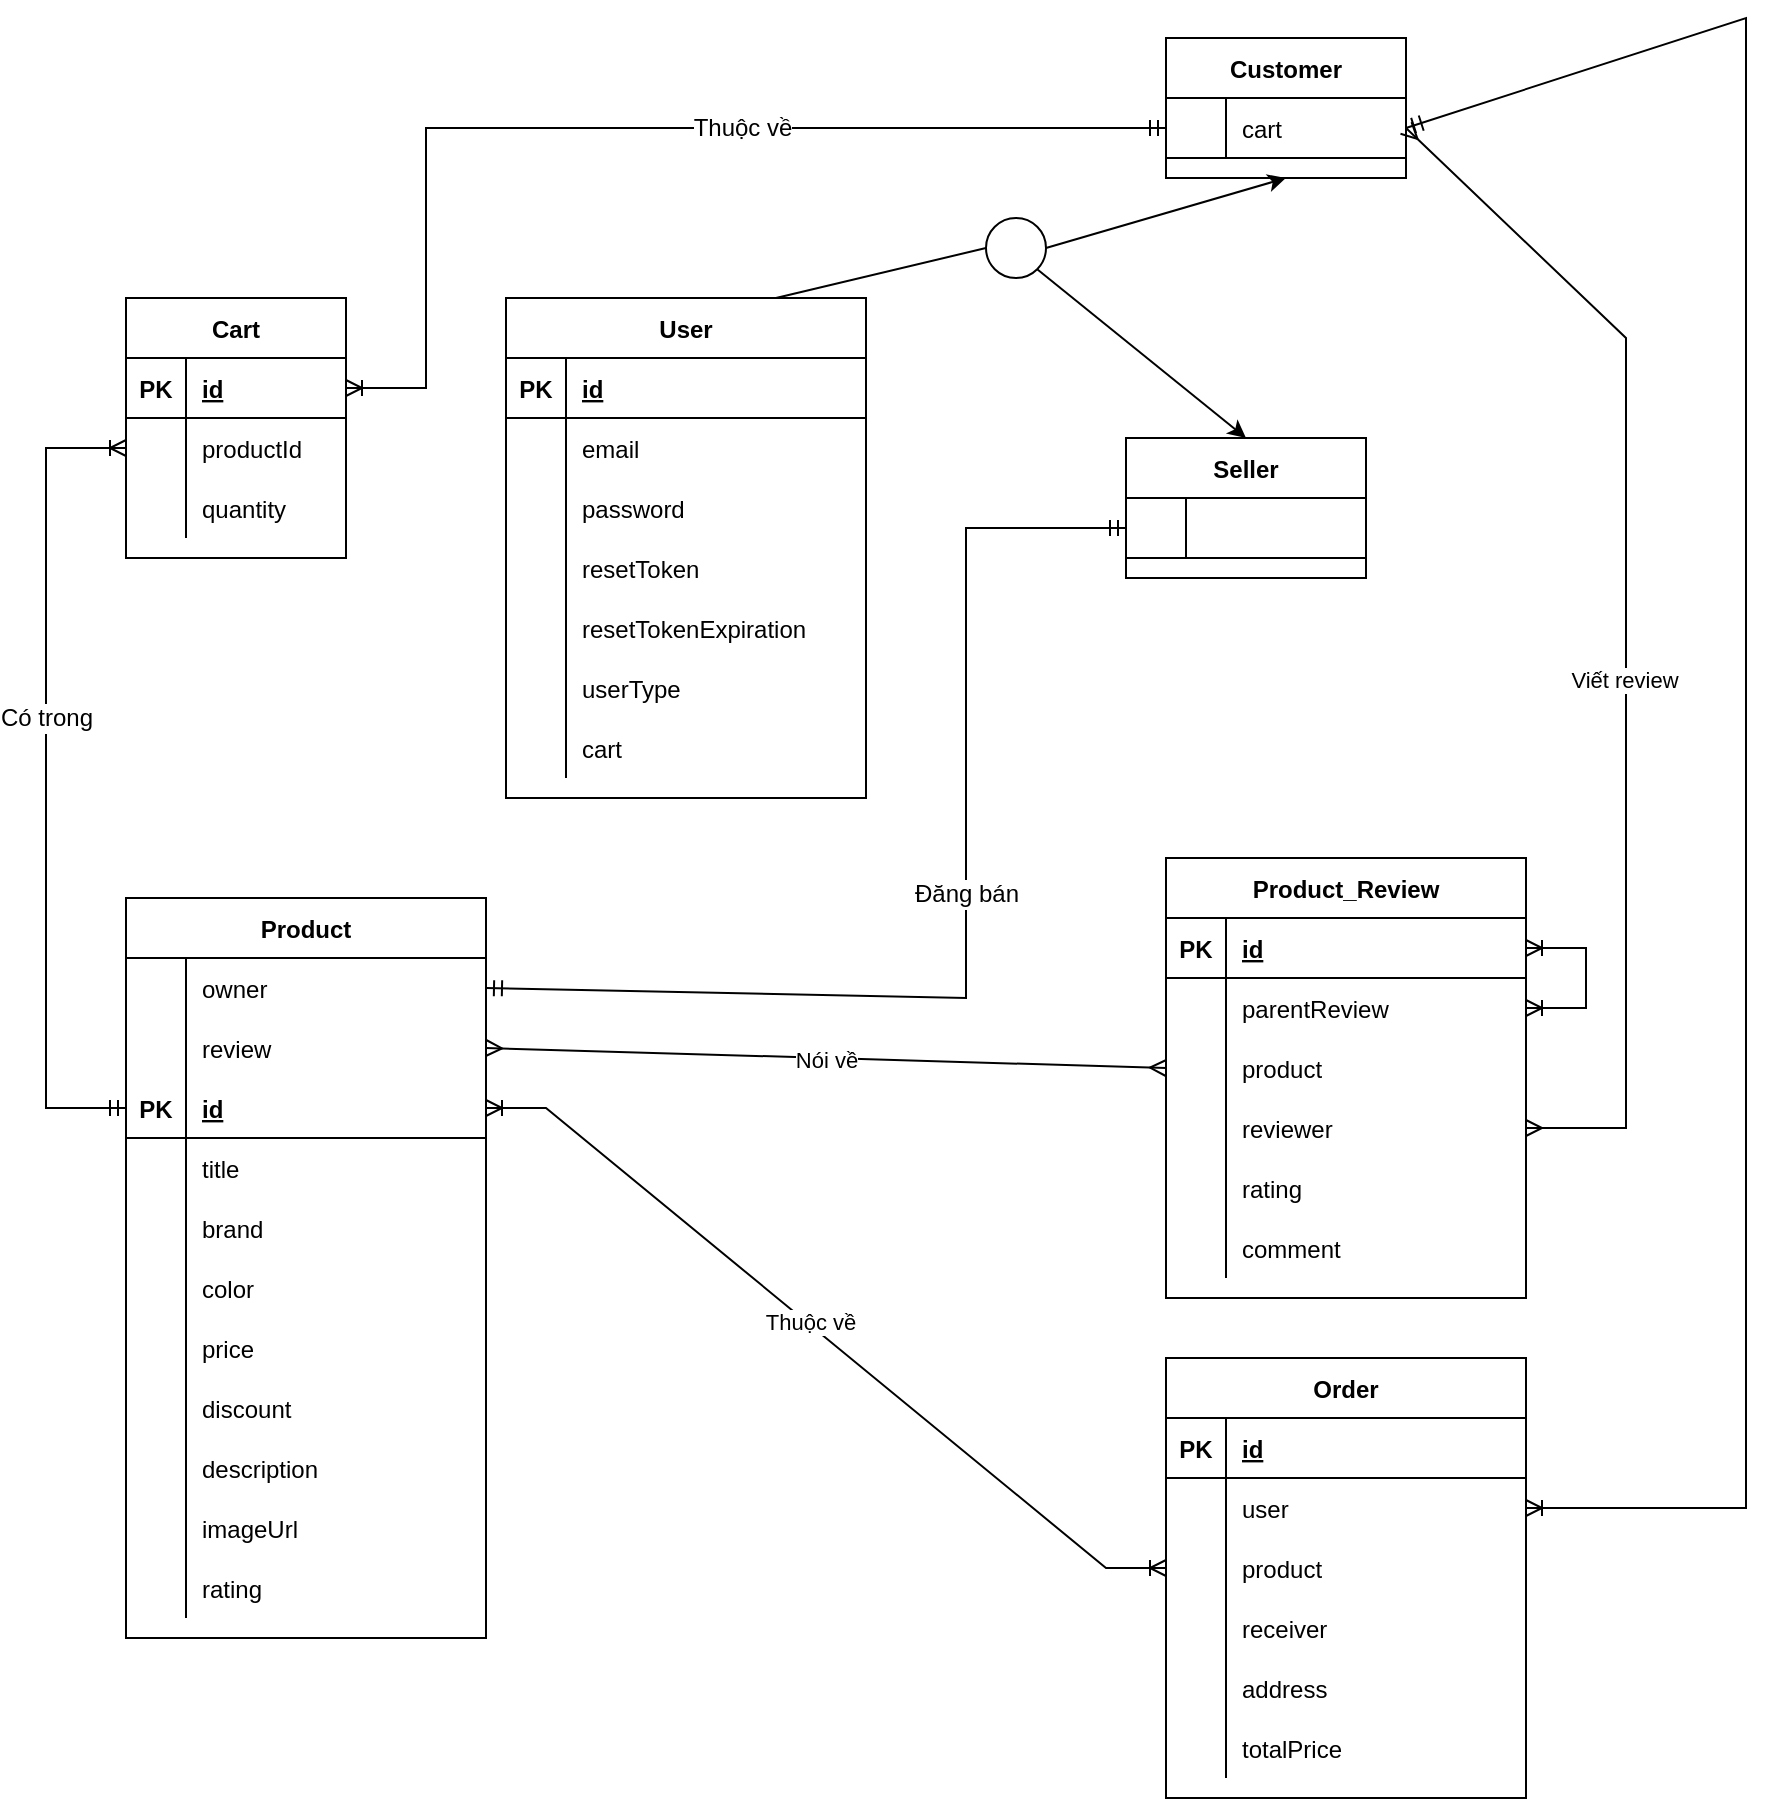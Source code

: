 <mxfile version="16.6.4" type="device"><diagram id="QSNLzEwIb3XcvNdMbSjI" name="Page-1"><mxGraphModel dx="1422" dy="1862" grid="1" gridSize="10" guides="1" tooltips="1" connect="1" arrows="1" fold="1" page="1" pageScale="1" pageWidth="850" pageHeight="1100" math="0" shadow="0"><root><mxCell id="0"/><mxCell id="1" parent="0"/><mxCell id="o_9z5t4uaWMnHROylCI2-5" value="User" style="shape=table;startSize=30;container=1;collapsible=1;childLayout=tableLayout;fixedRows=1;rowLines=0;fontStyle=1;align=center;resizeLast=1;" vertex="1" parent="1"><mxGeometry x="280" y="30" width="180" height="250" as="geometry"/></mxCell><mxCell id="o_9z5t4uaWMnHROylCI2-6" value="" style="shape=tableRow;horizontal=0;startSize=0;swimlaneHead=0;swimlaneBody=0;fillColor=none;collapsible=0;dropTarget=0;points=[[0,0.5],[1,0.5]];portConstraint=eastwest;top=0;left=0;right=0;bottom=1;" vertex="1" parent="o_9z5t4uaWMnHROylCI2-5"><mxGeometry y="30" width="180" height="30" as="geometry"/></mxCell><mxCell id="o_9z5t4uaWMnHROylCI2-7" value="PK" style="shape=partialRectangle;connectable=0;fillColor=none;top=0;left=0;bottom=0;right=0;fontStyle=1;overflow=hidden;" vertex="1" parent="o_9z5t4uaWMnHROylCI2-6"><mxGeometry width="30" height="30" as="geometry"><mxRectangle width="30" height="30" as="alternateBounds"/></mxGeometry></mxCell><mxCell id="o_9z5t4uaWMnHROylCI2-8" value="id" style="shape=partialRectangle;connectable=0;fillColor=none;top=0;left=0;bottom=0;right=0;align=left;spacingLeft=6;fontStyle=5;overflow=hidden;" vertex="1" parent="o_9z5t4uaWMnHROylCI2-6"><mxGeometry x="30" width="150" height="30" as="geometry"><mxRectangle width="150" height="30" as="alternateBounds"/></mxGeometry></mxCell><mxCell id="o_9z5t4uaWMnHROylCI2-9" value="" style="shape=tableRow;horizontal=0;startSize=0;swimlaneHead=0;swimlaneBody=0;fillColor=none;collapsible=0;dropTarget=0;points=[[0,0.5],[1,0.5]];portConstraint=eastwest;top=0;left=0;right=0;bottom=0;" vertex="1" parent="o_9z5t4uaWMnHROylCI2-5"><mxGeometry y="60" width="180" height="30" as="geometry"/></mxCell><mxCell id="o_9z5t4uaWMnHROylCI2-10" value="" style="shape=partialRectangle;connectable=0;fillColor=none;top=0;left=0;bottom=0;right=0;editable=1;overflow=hidden;" vertex="1" parent="o_9z5t4uaWMnHROylCI2-9"><mxGeometry width="30" height="30" as="geometry"><mxRectangle width="30" height="30" as="alternateBounds"/></mxGeometry></mxCell><mxCell id="o_9z5t4uaWMnHROylCI2-11" value="email" style="shape=partialRectangle;connectable=0;fillColor=none;top=0;left=0;bottom=0;right=0;align=left;spacingLeft=6;overflow=hidden;" vertex="1" parent="o_9z5t4uaWMnHROylCI2-9"><mxGeometry x="30" width="150" height="30" as="geometry"><mxRectangle width="150" height="30" as="alternateBounds"/></mxGeometry></mxCell><mxCell id="o_9z5t4uaWMnHROylCI2-87" value="" style="shape=tableRow;horizontal=0;startSize=0;swimlaneHead=0;swimlaneBody=0;fillColor=none;collapsible=0;dropTarget=0;points=[[0,0.5],[1,0.5]];portConstraint=eastwest;top=0;left=0;right=0;bottom=0;" vertex="1" parent="o_9z5t4uaWMnHROylCI2-5"><mxGeometry y="90" width="180" height="30" as="geometry"/></mxCell><mxCell id="o_9z5t4uaWMnHROylCI2-88" value="" style="shape=partialRectangle;connectable=0;fillColor=none;top=0;left=0;bottom=0;right=0;editable=1;overflow=hidden;" vertex="1" parent="o_9z5t4uaWMnHROylCI2-87"><mxGeometry width="30" height="30" as="geometry"><mxRectangle width="30" height="30" as="alternateBounds"/></mxGeometry></mxCell><mxCell id="o_9z5t4uaWMnHROylCI2-89" value="password" style="shape=partialRectangle;connectable=0;fillColor=none;top=0;left=0;bottom=0;right=0;align=left;spacingLeft=6;overflow=hidden;" vertex="1" parent="o_9z5t4uaWMnHROylCI2-87"><mxGeometry x="30" width="150" height="30" as="geometry"><mxRectangle width="150" height="30" as="alternateBounds"/></mxGeometry></mxCell><mxCell id="o_9z5t4uaWMnHROylCI2-12" value="" style="shape=tableRow;horizontal=0;startSize=0;swimlaneHead=0;swimlaneBody=0;fillColor=none;collapsible=0;dropTarget=0;points=[[0,0.5],[1,0.5]];portConstraint=eastwest;top=0;left=0;right=0;bottom=0;" vertex="1" parent="o_9z5t4uaWMnHROylCI2-5"><mxGeometry y="120" width="180" height="30" as="geometry"/></mxCell><mxCell id="o_9z5t4uaWMnHROylCI2-13" value="" style="shape=partialRectangle;connectable=0;fillColor=none;top=0;left=0;bottom=0;right=0;editable=1;overflow=hidden;" vertex="1" parent="o_9z5t4uaWMnHROylCI2-12"><mxGeometry width="30" height="30" as="geometry"><mxRectangle width="30" height="30" as="alternateBounds"/></mxGeometry></mxCell><mxCell id="o_9z5t4uaWMnHROylCI2-14" value="resetToken" style="shape=partialRectangle;connectable=0;fillColor=none;top=0;left=0;bottom=0;right=0;align=left;spacingLeft=6;overflow=hidden;" vertex="1" parent="o_9z5t4uaWMnHROylCI2-12"><mxGeometry x="30" width="150" height="30" as="geometry"><mxRectangle width="150" height="30" as="alternateBounds"/></mxGeometry></mxCell><mxCell id="o_9z5t4uaWMnHROylCI2-15" value="" style="shape=tableRow;horizontal=0;startSize=0;swimlaneHead=0;swimlaneBody=0;fillColor=none;collapsible=0;dropTarget=0;points=[[0,0.5],[1,0.5]];portConstraint=eastwest;top=0;left=0;right=0;bottom=0;" vertex="1" parent="o_9z5t4uaWMnHROylCI2-5"><mxGeometry y="150" width="180" height="30" as="geometry"/></mxCell><mxCell id="o_9z5t4uaWMnHROylCI2-16" value="" style="shape=partialRectangle;connectable=0;fillColor=none;top=0;left=0;bottom=0;right=0;editable=1;overflow=hidden;" vertex="1" parent="o_9z5t4uaWMnHROylCI2-15"><mxGeometry width="30" height="30" as="geometry"><mxRectangle width="30" height="30" as="alternateBounds"/></mxGeometry></mxCell><mxCell id="o_9z5t4uaWMnHROylCI2-17" value="resetTokenExpiration" style="shape=partialRectangle;connectable=0;fillColor=none;top=0;left=0;bottom=0;right=0;align=left;spacingLeft=6;overflow=hidden;" vertex="1" parent="o_9z5t4uaWMnHROylCI2-15"><mxGeometry x="30" width="150" height="30" as="geometry"><mxRectangle width="150" height="30" as="alternateBounds"/></mxGeometry></mxCell><mxCell id="o_9z5t4uaWMnHROylCI2-18" value="" style="shape=tableRow;horizontal=0;startSize=0;swimlaneHead=0;swimlaneBody=0;fillColor=none;collapsible=0;dropTarget=0;points=[[0,0.5],[1,0.5]];portConstraint=eastwest;top=0;left=0;right=0;bottom=0;" vertex="1" parent="o_9z5t4uaWMnHROylCI2-5"><mxGeometry y="180" width="180" height="30" as="geometry"/></mxCell><mxCell id="o_9z5t4uaWMnHROylCI2-19" value="" style="shape=partialRectangle;connectable=0;fillColor=none;top=0;left=0;bottom=0;right=0;editable=1;overflow=hidden;" vertex="1" parent="o_9z5t4uaWMnHROylCI2-18"><mxGeometry width="30" height="30" as="geometry"><mxRectangle width="30" height="30" as="alternateBounds"/></mxGeometry></mxCell><mxCell id="o_9z5t4uaWMnHROylCI2-20" value="userType" style="shape=partialRectangle;connectable=0;fillColor=none;top=0;left=0;bottom=0;right=0;align=left;spacingLeft=6;overflow=hidden;" vertex="1" parent="o_9z5t4uaWMnHROylCI2-18"><mxGeometry x="30" width="150" height="30" as="geometry"><mxRectangle width="150" height="30" as="alternateBounds"/></mxGeometry></mxCell><mxCell id="o_9z5t4uaWMnHROylCI2-21" value="" style="shape=tableRow;horizontal=0;startSize=0;swimlaneHead=0;swimlaneBody=0;fillColor=none;collapsible=0;dropTarget=0;points=[[0,0.5],[1,0.5]];portConstraint=eastwest;top=0;left=0;right=0;bottom=0;" vertex="1" parent="o_9z5t4uaWMnHROylCI2-5"><mxGeometry y="210" width="180" height="30" as="geometry"/></mxCell><mxCell id="o_9z5t4uaWMnHROylCI2-22" value="" style="shape=partialRectangle;connectable=0;fillColor=none;top=0;left=0;bottom=0;right=0;editable=1;overflow=hidden;" vertex="1" parent="o_9z5t4uaWMnHROylCI2-21"><mxGeometry width="30" height="30" as="geometry"><mxRectangle width="30" height="30" as="alternateBounds"/></mxGeometry></mxCell><mxCell id="o_9z5t4uaWMnHROylCI2-23" value="cart" style="shape=partialRectangle;connectable=0;fillColor=none;top=0;left=0;bottom=0;right=0;align=left;spacingLeft=6;overflow=hidden;" vertex="1" parent="o_9z5t4uaWMnHROylCI2-21"><mxGeometry x="30" width="150" height="30" as="geometry"><mxRectangle width="150" height="30" as="alternateBounds"/></mxGeometry></mxCell><mxCell id="o_9z5t4uaWMnHROylCI2-37" value="Cart" style="shape=table;startSize=30;container=1;collapsible=1;childLayout=tableLayout;fixedRows=1;rowLines=0;fontStyle=1;align=center;resizeLast=1;" vertex="1" parent="1"><mxGeometry x="90" y="30" width="110" height="130" as="geometry"/></mxCell><mxCell id="o_9z5t4uaWMnHROylCI2-38" value="" style="shape=tableRow;horizontal=0;startSize=0;swimlaneHead=0;swimlaneBody=0;fillColor=none;collapsible=0;dropTarget=0;points=[[0,0.5],[1,0.5]];portConstraint=eastwest;top=0;left=0;right=0;bottom=1;" vertex="1" parent="o_9z5t4uaWMnHROylCI2-37"><mxGeometry y="30" width="110" height="30" as="geometry"/></mxCell><mxCell id="o_9z5t4uaWMnHROylCI2-39" value="PK" style="shape=partialRectangle;connectable=0;fillColor=none;top=0;left=0;bottom=0;right=0;fontStyle=1;overflow=hidden;" vertex="1" parent="o_9z5t4uaWMnHROylCI2-38"><mxGeometry width="30" height="30" as="geometry"><mxRectangle width="30" height="30" as="alternateBounds"/></mxGeometry></mxCell><mxCell id="o_9z5t4uaWMnHROylCI2-40" value="id" style="shape=partialRectangle;connectable=0;fillColor=none;top=0;left=0;bottom=0;right=0;align=left;spacingLeft=6;fontStyle=5;overflow=hidden;" vertex="1" parent="o_9z5t4uaWMnHROylCI2-38"><mxGeometry x="30" width="80" height="30" as="geometry"><mxRectangle width="80" height="30" as="alternateBounds"/></mxGeometry></mxCell><mxCell id="o_9z5t4uaWMnHROylCI2-41" value="" style="shape=tableRow;horizontal=0;startSize=0;swimlaneHead=0;swimlaneBody=0;fillColor=none;collapsible=0;dropTarget=0;points=[[0,0.5],[1,0.5]];portConstraint=eastwest;top=0;left=0;right=0;bottom=0;" vertex="1" parent="o_9z5t4uaWMnHROylCI2-37"><mxGeometry y="60" width="110" height="30" as="geometry"/></mxCell><mxCell id="o_9z5t4uaWMnHROylCI2-42" value="" style="shape=partialRectangle;connectable=0;fillColor=none;top=0;left=0;bottom=0;right=0;editable=1;overflow=hidden;" vertex="1" parent="o_9z5t4uaWMnHROylCI2-41"><mxGeometry width="30" height="30" as="geometry"><mxRectangle width="30" height="30" as="alternateBounds"/></mxGeometry></mxCell><mxCell id="o_9z5t4uaWMnHROylCI2-43" value="productId" style="shape=partialRectangle;connectable=0;fillColor=none;top=0;left=0;bottom=0;right=0;align=left;spacingLeft=6;overflow=hidden;" vertex="1" parent="o_9z5t4uaWMnHROylCI2-41"><mxGeometry x="30" width="80" height="30" as="geometry"><mxRectangle width="80" height="30" as="alternateBounds"/></mxGeometry></mxCell><mxCell id="o_9z5t4uaWMnHROylCI2-44" value="" style="shape=tableRow;horizontal=0;startSize=0;swimlaneHead=0;swimlaneBody=0;fillColor=none;collapsible=0;dropTarget=0;points=[[0,0.5],[1,0.5]];portConstraint=eastwest;top=0;left=0;right=0;bottom=0;" vertex="1" parent="o_9z5t4uaWMnHROylCI2-37"><mxGeometry y="90" width="110" height="30" as="geometry"/></mxCell><mxCell id="o_9z5t4uaWMnHROylCI2-45" value="" style="shape=partialRectangle;connectable=0;fillColor=none;top=0;left=0;bottom=0;right=0;editable=1;overflow=hidden;" vertex="1" parent="o_9z5t4uaWMnHROylCI2-44"><mxGeometry width="30" height="30" as="geometry"><mxRectangle width="30" height="30" as="alternateBounds"/></mxGeometry></mxCell><mxCell id="o_9z5t4uaWMnHROylCI2-46" value="quantity" style="shape=partialRectangle;connectable=0;fillColor=none;top=0;left=0;bottom=0;right=0;align=left;spacingLeft=6;overflow=hidden;" vertex="1" parent="o_9z5t4uaWMnHROylCI2-44"><mxGeometry x="30" width="80" height="30" as="geometry"><mxRectangle width="80" height="30" as="alternateBounds"/></mxGeometry></mxCell><mxCell id="o_9z5t4uaWMnHROylCI2-50" value="Thuộc về" style="fontSize=12;html=1;endArrow=ERoneToMany;rounded=0;entryX=1;entryY=0.5;entryDx=0;entryDy=0;exitX=0;exitY=0.5;exitDx=0;exitDy=0;startArrow=ERmandOne;startFill=0;" edge="1" parent="1" source="o_9z5t4uaWMnHROylCI2-110" target="o_9z5t4uaWMnHROylCI2-38"><mxGeometry x="-0.213" width="100" height="100" relative="1" as="geometry"><mxPoint x="370" y="440" as="sourcePoint"/><mxPoint x="470" y="340" as="targetPoint"/><Array as="points"><mxPoint x="240" y="-55"/><mxPoint x="240" y="75"/><mxPoint x="200" y="75"/></Array><mxPoint as="offset"/></mxGeometry></mxCell><mxCell id="o_9z5t4uaWMnHROylCI2-51" value="Product" style="shape=table;startSize=30;container=1;collapsible=1;childLayout=tableLayout;fixedRows=1;rowLines=0;fontStyle=1;align=center;resizeLast=1;" vertex="1" parent="1"><mxGeometry x="90" y="330" width="180" height="370" as="geometry"/></mxCell><mxCell id="o_9z5t4uaWMnHROylCI2-76" value="" style="shape=tableRow;horizontal=0;startSize=0;swimlaneHead=0;swimlaneBody=0;fillColor=none;collapsible=0;dropTarget=0;points=[[0,0.5],[1,0.5]];portConstraint=eastwest;top=0;left=0;right=0;bottom=0;" vertex="1" parent="o_9z5t4uaWMnHROylCI2-51"><mxGeometry y="30" width="180" height="30" as="geometry"/></mxCell><mxCell id="o_9z5t4uaWMnHROylCI2-77" value="" style="shape=partialRectangle;connectable=0;fillColor=none;top=0;left=0;bottom=0;right=0;editable=1;overflow=hidden;" vertex="1" parent="o_9z5t4uaWMnHROylCI2-76"><mxGeometry width="30" height="30" as="geometry"><mxRectangle width="30" height="30" as="alternateBounds"/></mxGeometry></mxCell><mxCell id="o_9z5t4uaWMnHROylCI2-78" value="owner" style="shape=partialRectangle;connectable=0;fillColor=none;top=0;left=0;bottom=0;right=0;align=left;spacingLeft=6;overflow=hidden;" vertex="1" parent="o_9z5t4uaWMnHROylCI2-76"><mxGeometry x="30" width="150" height="30" as="geometry"><mxRectangle width="150" height="30" as="alternateBounds"/></mxGeometry></mxCell><mxCell id="o_9z5t4uaWMnHROylCI2-82" value="" style="shape=tableRow;horizontal=0;startSize=0;swimlaneHead=0;swimlaneBody=0;fillColor=none;collapsible=0;dropTarget=0;points=[[0,0.5],[1,0.5]];portConstraint=eastwest;top=0;left=0;right=0;bottom=0;" vertex="1" parent="o_9z5t4uaWMnHROylCI2-51"><mxGeometry y="60" width="180" height="30" as="geometry"/></mxCell><mxCell id="o_9z5t4uaWMnHROylCI2-83" value="" style="shape=partialRectangle;connectable=0;fillColor=none;top=0;left=0;bottom=0;right=0;editable=1;overflow=hidden;" vertex="1" parent="o_9z5t4uaWMnHROylCI2-82"><mxGeometry width="30" height="30" as="geometry"><mxRectangle width="30" height="30" as="alternateBounds"/></mxGeometry></mxCell><mxCell id="o_9z5t4uaWMnHROylCI2-84" value="review" style="shape=partialRectangle;connectable=0;fillColor=none;top=0;left=0;bottom=0;right=0;align=left;spacingLeft=6;overflow=hidden;" vertex="1" parent="o_9z5t4uaWMnHROylCI2-82"><mxGeometry x="30" width="150" height="30" as="geometry"><mxRectangle width="150" height="30" as="alternateBounds"/></mxGeometry></mxCell><mxCell id="o_9z5t4uaWMnHROylCI2-52" value="" style="shape=tableRow;horizontal=0;startSize=0;swimlaneHead=0;swimlaneBody=0;fillColor=none;collapsible=0;dropTarget=0;points=[[0,0.5],[1,0.5]];portConstraint=eastwest;top=0;left=0;right=0;bottom=1;" vertex="1" parent="o_9z5t4uaWMnHROylCI2-51"><mxGeometry y="90" width="180" height="30" as="geometry"/></mxCell><mxCell id="o_9z5t4uaWMnHROylCI2-53" value="PK" style="shape=partialRectangle;connectable=0;fillColor=none;top=0;left=0;bottom=0;right=0;fontStyle=1;overflow=hidden;" vertex="1" parent="o_9z5t4uaWMnHROylCI2-52"><mxGeometry width="30" height="30" as="geometry"><mxRectangle width="30" height="30" as="alternateBounds"/></mxGeometry></mxCell><mxCell id="o_9z5t4uaWMnHROylCI2-54" value="id" style="shape=partialRectangle;connectable=0;fillColor=none;top=0;left=0;bottom=0;right=0;align=left;spacingLeft=6;fontStyle=5;overflow=hidden;" vertex="1" parent="o_9z5t4uaWMnHROylCI2-52"><mxGeometry x="30" width="150" height="30" as="geometry"><mxRectangle width="150" height="30" as="alternateBounds"/></mxGeometry></mxCell><mxCell id="o_9z5t4uaWMnHROylCI2-55" value="" style="shape=tableRow;horizontal=0;startSize=0;swimlaneHead=0;swimlaneBody=0;fillColor=none;collapsible=0;dropTarget=0;points=[[0,0.5],[1,0.5]];portConstraint=eastwest;top=0;left=0;right=0;bottom=0;" vertex="1" parent="o_9z5t4uaWMnHROylCI2-51"><mxGeometry y="120" width="180" height="30" as="geometry"/></mxCell><mxCell id="o_9z5t4uaWMnHROylCI2-56" value="" style="shape=partialRectangle;connectable=0;fillColor=none;top=0;left=0;bottom=0;right=0;editable=1;overflow=hidden;" vertex="1" parent="o_9z5t4uaWMnHROylCI2-55"><mxGeometry width="30" height="30" as="geometry"><mxRectangle width="30" height="30" as="alternateBounds"/></mxGeometry></mxCell><mxCell id="o_9z5t4uaWMnHROylCI2-57" value="title" style="shape=partialRectangle;connectable=0;fillColor=none;top=0;left=0;bottom=0;right=0;align=left;spacingLeft=6;overflow=hidden;" vertex="1" parent="o_9z5t4uaWMnHROylCI2-55"><mxGeometry x="30" width="150" height="30" as="geometry"><mxRectangle width="150" height="30" as="alternateBounds"/></mxGeometry></mxCell><mxCell id="o_9z5t4uaWMnHROylCI2-58" value="" style="shape=tableRow;horizontal=0;startSize=0;swimlaneHead=0;swimlaneBody=0;fillColor=none;collapsible=0;dropTarget=0;points=[[0,0.5],[1,0.5]];portConstraint=eastwest;top=0;left=0;right=0;bottom=0;" vertex="1" parent="o_9z5t4uaWMnHROylCI2-51"><mxGeometry y="150" width="180" height="30" as="geometry"/></mxCell><mxCell id="o_9z5t4uaWMnHROylCI2-59" value="" style="shape=partialRectangle;connectable=0;fillColor=none;top=0;left=0;bottom=0;right=0;editable=1;overflow=hidden;" vertex="1" parent="o_9z5t4uaWMnHROylCI2-58"><mxGeometry width="30" height="30" as="geometry"><mxRectangle width="30" height="30" as="alternateBounds"/></mxGeometry></mxCell><mxCell id="o_9z5t4uaWMnHROylCI2-60" value="brand" style="shape=partialRectangle;connectable=0;fillColor=none;top=0;left=0;bottom=0;right=0;align=left;spacingLeft=6;overflow=hidden;" vertex="1" parent="o_9z5t4uaWMnHROylCI2-58"><mxGeometry x="30" width="150" height="30" as="geometry"><mxRectangle width="150" height="30" as="alternateBounds"/></mxGeometry></mxCell><mxCell id="o_9z5t4uaWMnHROylCI2-61" value="" style="shape=tableRow;horizontal=0;startSize=0;swimlaneHead=0;swimlaneBody=0;fillColor=none;collapsible=0;dropTarget=0;points=[[0,0.5],[1,0.5]];portConstraint=eastwest;top=0;left=0;right=0;bottom=0;" vertex="1" parent="o_9z5t4uaWMnHROylCI2-51"><mxGeometry y="180" width="180" height="30" as="geometry"/></mxCell><mxCell id="o_9z5t4uaWMnHROylCI2-62" value="" style="shape=partialRectangle;connectable=0;fillColor=none;top=0;left=0;bottom=0;right=0;editable=1;overflow=hidden;" vertex="1" parent="o_9z5t4uaWMnHROylCI2-61"><mxGeometry width="30" height="30" as="geometry"><mxRectangle width="30" height="30" as="alternateBounds"/></mxGeometry></mxCell><mxCell id="o_9z5t4uaWMnHROylCI2-63" value="color" style="shape=partialRectangle;connectable=0;fillColor=none;top=0;left=0;bottom=0;right=0;align=left;spacingLeft=6;overflow=hidden;" vertex="1" parent="o_9z5t4uaWMnHROylCI2-61"><mxGeometry x="30" width="150" height="30" as="geometry"><mxRectangle width="150" height="30" as="alternateBounds"/></mxGeometry></mxCell><mxCell id="o_9z5t4uaWMnHROylCI2-64" value="" style="shape=tableRow;horizontal=0;startSize=0;swimlaneHead=0;swimlaneBody=0;fillColor=none;collapsible=0;dropTarget=0;points=[[0,0.5],[1,0.5]];portConstraint=eastwest;top=0;left=0;right=0;bottom=0;" vertex="1" parent="o_9z5t4uaWMnHROylCI2-51"><mxGeometry y="210" width="180" height="30" as="geometry"/></mxCell><mxCell id="o_9z5t4uaWMnHROylCI2-65" value="" style="shape=partialRectangle;connectable=0;fillColor=none;top=0;left=0;bottom=0;right=0;editable=1;overflow=hidden;" vertex="1" parent="o_9z5t4uaWMnHROylCI2-64"><mxGeometry width="30" height="30" as="geometry"><mxRectangle width="30" height="30" as="alternateBounds"/></mxGeometry></mxCell><mxCell id="o_9z5t4uaWMnHROylCI2-66" value="price" style="shape=partialRectangle;connectable=0;fillColor=none;top=0;left=0;bottom=0;right=0;align=left;spacingLeft=6;overflow=hidden;" vertex="1" parent="o_9z5t4uaWMnHROylCI2-64"><mxGeometry x="30" width="150" height="30" as="geometry"><mxRectangle width="150" height="30" as="alternateBounds"/></mxGeometry></mxCell><mxCell id="o_9z5t4uaWMnHROylCI2-67" value="" style="shape=tableRow;horizontal=0;startSize=0;swimlaneHead=0;swimlaneBody=0;fillColor=none;collapsible=0;dropTarget=0;points=[[0,0.5],[1,0.5]];portConstraint=eastwest;top=0;left=0;right=0;bottom=0;" vertex="1" parent="o_9z5t4uaWMnHROylCI2-51"><mxGeometry y="240" width="180" height="30" as="geometry"/></mxCell><mxCell id="o_9z5t4uaWMnHROylCI2-68" value="" style="shape=partialRectangle;connectable=0;fillColor=none;top=0;left=0;bottom=0;right=0;editable=1;overflow=hidden;" vertex="1" parent="o_9z5t4uaWMnHROylCI2-67"><mxGeometry width="30" height="30" as="geometry"><mxRectangle width="30" height="30" as="alternateBounds"/></mxGeometry></mxCell><mxCell id="o_9z5t4uaWMnHROylCI2-69" value="discount" style="shape=partialRectangle;connectable=0;fillColor=none;top=0;left=0;bottom=0;right=0;align=left;spacingLeft=6;overflow=hidden;" vertex="1" parent="o_9z5t4uaWMnHROylCI2-67"><mxGeometry x="30" width="150" height="30" as="geometry"><mxRectangle width="150" height="30" as="alternateBounds"/></mxGeometry></mxCell><mxCell id="o_9z5t4uaWMnHROylCI2-70" value="" style="shape=tableRow;horizontal=0;startSize=0;swimlaneHead=0;swimlaneBody=0;fillColor=none;collapsible=0;dropTarget=0;points=[[0,0.5],[1,0.5]];portConstraint=eastwest;top=0;left=0;right=0;bottom=0;" vertex="1" parent="o_9z5t4uaWMnHROylCI2-51"><mxGeometry y="270" width="180" height="30" as="geometry"/></mxCell><mxCell id="o_9z5t4uaWMnHROylCI2-71" value="" style="shape=partialRectangle;connectable=0;fillColor=none;top=0;left=0;bottom=0;right=0;editable=1;overflow=hidden;" vertex="1" parent="o_9z5t4uaWMnHROylCI2-70"><mxGeometry width="30" height="30" as="geometry"><mxRectangle width="30" height="30" as="alternateBounds"/></mxGeometry></mxCell><mxCell id="o_9z5t4uaWMnHROylCI2-72" value="description" style="shape=partialRectangle;connectable=0;fillColor=none;top=0;left=0;bottom=0;right=0;align=left;spacingLeft=6;overflow=hidden;" vertex="1" parent="o_9z5t4uaWMnHROylCI2-70"><mxGeometry x="30" width="150" height="30" as="geometry"><mxRectangle width="150" height="30" as="alternateBounds"/></mxGeometry></mxCell><mxCell id="o_9z5t4uaWMnHROylCI2-73" value="" style="shape=tableRow;horizontal=0;startSize=0;swimlaneHead=0;swimlaneBody=0;fillColor=none;collapsible=0;dropTarget=0;points=[[0,0.5],[1,0.5]];portConstraint=eastwest;top=0;left=0;right=0;bottom=0;" vertex="1" parent="o_9z5t4uaWMnHROylCI2-51"><mxGeometry y="300" width="180" height="30" as="geometry"/></mxCell><mxCell id="o_9z5t4uaWMnHROylCI2-74" value="" style="shape=partialRectangle;connectable=0;fillColor=none;top=0;left=0;bottom=0;right=0;editable=1;overflow=hidden;" vertex="1" parent="o_9z5t4uaWMnHROylCI2-73"><mxGeometry width="30" height="30" as="geometry"><mxRectangle width="30" height="30" as="alternateBounds"/></mxGeometry></mxCell><mxCell id="o_9z5t4uaWMnHROylCI2-75" value="imageUrl" style="shape=partialRectangle;connectable=0;fillColor=none;top=0;left=0;bottom=0;right=0;align=left;spacingLeft=6;overflow=hidden;" vertex="1" parent="o_9z5t4uaWMnHROylCI2-73"><mxGeometry x="30" width="150" height="30" as="geometry"><mxRectangle width="150" height="30" as="alternateBounds"/></mxGeometry></mxCell><mxCell id="o_9z5t4uaWMnHROylCI2-79" value="" style="shape=tableRow;horizontal=0;startSize=0;swimlaneHead=0;swimlaneBody=0;fillColor=none;collapsible=0;dropTarget=0;points=[[0,0.5],[1,0.5]];portConstraint=eastwest;top=0;left=0;right=0;bottom=0;" vertex="1" parent="o_9z5t4uaWMnHROylCI2-51"><mxGeometry y="330" width="180" height="30" as="geometry"/></mxCell><mxCell id="o_9z5t4uaWMnHROylCI2-80" value="" style="shape=partialRectangle;connectable=0;fillColor=none;top=0;left=0;bottom=0;right=0;editable=1;overflow=hidden;" vertex="1" parent="o_9z5t4uaWMnHROylCI2-79"><mxGeometry width="30" height="30" as="geometry"><mxRectangle width="30" height="30" as="alternateBounds"/></mxGeometry></mxCell><mxCell id="o_9z5t4uaWMnHROylCI2-81" value="rating" style="shape=partialRectangle;connectable=0;fillColor=none;top=0;left=0;bottom=0;right=0;align=left;spacingLeft=6;overflow=hidden;" vertex="1" parent="o_9z5t4uaWMnHROylCI2-79"><mxGeometry x="30" width="150" height="30" as="geometry"><mxRectangle width="150" height="30" as="alternateBounds"/></mxGeometry></mxCell><mxCell id="o_9z5t4uaWMnHROylCI2-85" value="Có trong" style="fontSize=12;html=1;endArrow=ERoneToMany;rounded=0;exitX=0;exitY=0.5;exitDx=0;exitDy=0;entryX=0;entryY=0.5;entryDx=0;entryDy=0;startArrow=ERmandOne;startFill=0;" edge="1" parent="1" source="o_9z5t4uaWMnHROylCI2-52" target="o_9z5t4uaWMnHROylCI2-41"><mxGeometry x="0.146" width="100" height="100" relative="1" as="geometry"><mxPoint x="370" y="440" as="sourcePoint"/><mxPoint x="220" y="360" as="targetPoint"/><Array as="points"><mxPoint x="50" y="435"/><mxPoint x="50" y="105"/></Array><mxPoint as="offset"/></mxGeometry></mxCell><mxCell id="o_9z5t4uaWMnHROylCI2-86" value="Đăng bán" style="fontSize=12;html=1;endArrow=ERmandOne;startArrow=ERmandOne;rounded=0;exitX=0;exitY=0.5;exitDx=0;exitDy=0;entryX=1;entryY=0.5;entryDx=0;entryDy=0;" edge="1" parent="1" source="o_9z5t4uaWMnHROylCI2-123" target="o_9z5t4uaWMnHROylCI2-76"><mxGeometry x="-0.052" width="100" height="100" relative="1" as="geometry"><mxPoint x="370" y="440" as="sourcePoint"/><mxPoint x="470" y="340" as="targetPoint"/><Array as="points"><mxPoint x="510" y="145"/><mxPoint x="510" y="380"/></Array><mxPoint as="offset"/></mxGeometry></mxCell><mxCell id="o_9z5t4uaWMnHROylCI2-90" value="Product_Review" style="shape=table;startSize=30;container=1;collapsible=1;childLayout=tableLayout;fixedRows=1;rowLines=0;fontStyle=1;align=center;resizeLast=1;" vertex="1" parent="1"><mxGeometry x="610" y="310" width="180" height="220" as="geometry"/></mxCell><mxCell id="o_9z5t4uaWMnHROylCI2-91" value="" style="shape=tableRow;horizontal=0;startSize=0;swimlaneHead=0;swimlaneBody=0;fillColor=none;collapsible=0;dropTarget=0;points=[[0,0.5],[1,0.5]];portConstraint=eastwest;top=0;left=0;right=0;bottom=1;" vertex="1" parent="o_9z5t4uaWMnHROylCI2-90"><mxGeometry y="30" width="180" height="30" as="geometry"/></mxCell><mxCell id="o_9z5t4uaWMnHROylCI2-92" value="PK" style="shape=partialRectangle;connectable=0;fillColor=none;top=0;left=0;bottom=0;right=0;fontStyle=1;overflow=hidden;" vertex="1" parent="o_9z5t4uaWMnHROylCI2-91"><mxGeometry width="30" height="30" as="geometry"><mxRectangle width="30" height="30" as="alternateBounds"/></mxGeometry></mxCell><mxCell id="o_9z5t4uaWMnHROylCI2-93" value="id" style="shape=partialRectangle;connectable=0;fillColor=none;top=0;left=0;bottom=0;right=0;align=left;spacingLeft=6;fontStyle=5;overflow=hidden;" vertex="1" parent="o_9z5t4uaWMnHROylCI2-91"><mxGeometry x="30" width="150" height="30" as="geometry"><mxRectangle width="150" height="30" as="alternateBounds"/></mxGeometry></mxCell><mxCell id="o_9z5t4uaWMnHROylCI2-100" value="" style="shape=tableRow;horizontal=0;startSize=0;swimlaneHead=0;swimlaneBody=0;fillColor=none;collapsible=0;dropTarget=0;points=[[0,0.5],[1,0.5]];portConstraint=eastwest;top=0;left=0;right=0;bottom=0;" vertex="1" parent="o_9z5t4uaWMnHROylCI2-90"><mxGeometry y="60" width="180" height="30" as="geometry"/></mxCell><mxCell id="o_9z5t4uaWMnHROylCI2-101" value="" style="shape=partialRectangle;connectable=0;fillColor=none;top=0;left=0;bottom=0;right=0;editable=1;overflow=hidden;" vertex="1" parent="o_9z5t4uaWMnHROylCI2-100"><mxGeometry width="30" height="30" as="geometry"><mxRectangle width="30" height="30" as="alternateBounds"/></mxGeometry></mxCell><mxCell id="o_9z5t4uaWMnHROylCI2-102" value="parentReview" style="shape=partialRectangle;connectable=0;fillColor=none;top=0;left=0;bottom=0;right=0;align=left;spacingLeft=6;overflow=hidden;" vertex="1" parent="o_9z5t4uaWMnHROylCI2-100"><mxGeometry x="30" width="150" height="30" as="geometry"><mxRectangle width="150" height="30" as="alternateBounds"/></mxGeometry></mxCell><mxCell id="o_9z5t4uaWMnHROylCI2-97" value="" style="shape=tableRow;horizontal=0;startSize=0;swimlaneHead=0;swimlaneBody=0;fillColor=none;collapsible=0;dropTarget=0;points=[[0,0.5],[1,0.5]];portConstraint=eastwest;top=0;left=0;right=0;bottom=0;" vertex="1" parent="o_9z5t4uaWMnHROylCI2-90"><mxGeometry y="90" width="180" height="30" as="geometry"/></mxCell><mxCell id="o_9z5t4uaWMnHROylCI2-98" value="" style="shape=partialRectangle;connectable=0;fillColor=none;top=0;left=0;bottom=0;right=0;editable=1;overflow=hidden;" vertex="1" parent="o_9z5t4uaWMnHROylCI2-97"><mxGeometry width="30" height="30" as="geometry"><mxRectangle width="30" height="30" as="alternateBounds"/></mxGeometry></mxCell><mxCell id="o_9z5t4uaWMnHROylCI2-99" value="product" style="shape=partialRectangle;connectable=0;fillColor=none;top=0;left=0;bottom=0;right=0;align=left;spacingLeft=6;overflow=hidden;" vertex="1" parent="o_9z5t4uaWMnHROylCI2-97"><mxGeometry x="30" width="150" height="30" as="geometry"><mxRectangle width="150" height="30" as="alternateBounds"/></mxGeometry></mxCell><mxCell id="o_9z5t4uaWMnHROylCI2-130" value="" style="shape=tableRow;horizontal=0;startSize=0;swimlaneHead=0;swimlaneBody=0;fillColor=none;collapsible=0;dropTarget=0;points=[[0,0.5],[1,0.5]];portConstraint=eastwest;top=0;left=0;right=0;bottom=0;" vertex="1" parent="o_9z5t4uaWMnHROylCI2-90"><mxGeometry y="120" width="180" height="30" as="geometry"/></mxCell><mxCell id="o_9z5t4uaWMnHROylCI2-131" value="" style="shape=partialRectangle;connectable=0;fillColor=none;top=0;left=0;bottom=0;right=0;editable=1;overflow=hidden;" vertex="1" parent="o_9z5t4uaWMnHROylCI2-130"><mxGeometry width="30" height="30" as="geometry"><mxRectangle width="30" height="30" as="alternateBounds"/></mxGeometry></mxCell><mxCell id="o_9z5t4uaWMnHROylCI2-132" value="reviewer" style="shape=partialRectangle;connectable=0;fillColor=none;top=0;left=0;bottom=0;right=0;align=left;spacingLeft=6;overflow=hidden;" vertex="1" parent="o_9z5t4uaWMnHROylCI2-130"><mxGeometry x="30" width="150" height="30" as="geometry"><mxRectangle width="150" height="30" as="alternateBounds"/></mxGeometry></mxCell><mxCell id="o_9z5t4uaWMnHROylCI2-106" value="" style="shape=tableRow;horizontal=0;startSize=0;swimlaneHead=0;swimlaneBody=0;fillColor=none;collapsible=0;dropTarget=0;points=[[0,0.5],[1,0.5]];portConstraint=eastwest;top=0;left=0;right=0;bottom=0;" vertex="1" parent="o_9z5t4uaWMnHROylCI2-90"><mxGeometry y="150" width="180" height="30" as="geometry"/></mxCell><mxCell id="o_9z5t4uaWMnHROylCI2-107" value="" style="shape=partialRectangle;connectable=0;fillColor=none;top=0;left=0;bottom=0;right=0;editable=1;overflow=hidden;" vertex="1" parent="o_9z5t4uaWMnHROylCI2-106"><mxGeometry width="30" height="30" as="geometry"><mxRectangle width="30" height="30" as="alternateBounds"/></mxGeometry></mxCell><mxCell id="o_9z5t4uaWMnHROylCI2-108" value="rating" style="shape=partialRectangle;connectable=0;fillColor=none;top=0;left=0;bottom=0;right=0;align=left;spacingLeft=6;overflow=hidden;" vertex="1" parent="o_9z5t4uaWMnHROylCI2-106"><mxGeometry x="30" width="150" height="30" as="geometry"><mxRectangle width="150" height="30" as="alternateBounds"/></mxGeometry></mxCell><mxCell id="o_9z5t4uaWMnHROylCI2-103" value="" style="shape=tableRow;horizontal=0;startSize=0;swimlaneHead=0;swimlaneBody=0;fillColor=none;collapsible=0;dropTarget=0;points=[[0,0.5],[1,0.5]];portConstraint=eastwest;top=0;left=0;right=0;bottom=0;" vertex="1" parent="o_9z5t4uaWMnHROylCI2-90"><mxGeometry y="180" width="180" height="30" as="geometry"/></mxCell><mxCell id="o_9z5t4uaWMnHROylCI2-104" value="" style="shape=partialRectangle;connectable=0;fillColor=none;top=0;left=0;bottom=0;right=0;editable=1;overflow=hidden;" vertex="1" parent="o_9z5t4uaWMnHROylCI2-103"><mxGeometry width="30" height="30" as="geometry"><mxRectangle width="30" height="30" as="alternateBounds"/></mxGeometry></mxCell><mxCell id="o_9z5t4uaWMnHROylCI2-105" value="comment" style="shape=partialRectangle;connectable=0;fillColor=none;top=0;left=0;bottom=0;right=0;align=left;spacingLeft=6;overflow=hidden;" vertex="1" parent="o_9z5t4uaWMnHROylCI2-103"><mxGeometry x="30" width="150" height="30" as="geometry"><mxRectangle width="150" height="30" as="alternateBounds"/></mxGeometry></mxCell><mxCell id="o_9z5t4uaWMnHROylCI2-133" value="" style="fontSize=12;html=1;endArrow=ERoneToMany;startArrow=ERoneToMany;rounded=0;entryX=1;entryY=0.5;entryDx=0;entryDy=0;exitX=1;exitY=0.5;exitDx=0;exitDy=0;" edge="1" parent="o_9z5t4uaWMnHROylCI2-90" source="o_9z5t4uaWMnHROylCI2-100" target="o_9z5t4uaWMnHROylCI2-91"><mxGeometry width="100" height="100" relative="1" as="geometry"><mxPoint x="-260" y="60" as="sourcePoint"/><mxPoint x="-160" y="-40" as="targetPoint"/><Array as="points"><mxPoint x="210" y="75"/><mxPoint x="210" y="45"/></Array></mxGeometry></mxCell><mxCell id="o_9z5t4uaWMnHROylCI2-109" value="Customer" style="shape=table;startSize=30;container=1;collapsible=1;childLayout=tableLayout;fixedRows=1;rowLines=0;fontStyle=1;align=center;resizeLast=1;" vertex="1" parent="1"><mxGeometry x="610" y="-100" width="120" height="70" as="geometry"/></mxCell><mxCell id="o_9z5t4uaWMnHROylCI2-110" value="" style="shape=tableRow;horizontal=0;startSize=0;swimlaneHead=0;swimlaneBody=0;fillColor=none;collapsible=0;dropTarget=0;points=[[0,0.5],[1,0.5]];portConstraint=eastwest;top=0;left=0;right=0;bottom=1;" vertex="1" parent="o_9z5t4uaWMnHROylCI2-109"><mxGeometry y="30" width="120" height="30" as="geometry"/></mxCell><mxCell id="o_9z5t4uaWMnHROylCI2-111" value="" style="shape=partialRectangle;connectable=0;fillColor=none;top=0;left=0;bottom=0;right=0;fontStyle=1;overflow=hidden;" vertex="1" parent="o_9z5t4uaWMnHROylCI2-110"><mxGeometry width="30" height="30" as="geometry"><mxRectangle width="30" height="30" as="alternateBounds"/></mxGeometry></mxCell><mxCell id="o_9z5t4uaWMnHROylCI2-112" value="cart" style="shape=partialRectangle;connectable=0;fillColor=none;top=0;left=0;bottom=0;right=0;align=left;spacingLeft=6;fontStyle=0;overflow=hidden;" vertex="1" parent="o_9z5t4uaWMnHROylCI2-110"><mxGeometry x="30" width="90" height="30" as="geometry"><mxRectangle width="90" height="30" as="alternateBounds"/></mxGeometry></mxCell><mxCell id="o_9z5t4uaWMnHROylCI2-122" value="Seller" style="shape=table;startSize=30;container=1;collapsible=1;childLayout=tableLayout;fixedRows=1;rowLines=0;fontStyle=1;align=center;resizeLast=1;" vertex="1" parent="1"><mxGeometry x="590" y="100" width="120" height="70" as="geometry"/></mxCell><mxCell id="o_9z5t4uaWMnHROylCI2-123" value="" style="shape=tableRow;horizontal=0;startSize=0;swimlaneHead=0;swimlaneBody=0;fillColor=none;collapsible=0;dropTarget=0;points=[[0,0.5],[1,0.5]];portConstraint=eastwest;top=0;left=0;right=0;bottom=1;" vertex="1" parent="o_9z5t4uaWMnHROylCI2-122"><mxGeometry y="30" width="120" height="30" as="geometry"/></mxCell><mxCell id="o_9z5t4uaWMnHROylCI2-124" value="" style="shape=partialRectangle;connectable=0;fillColor=none;top=0;left=0;bottom=0;right=0;fontStyle=1;overflow=hidden;" vertex="1" parent="o_9z5t4uaWMnHROylCI2-123"><mxGeometry width="30" height="30" as="geometry"><mxRectangle width="30" height="30" as="alternateBounds"/></mxGeometry></mxCell><mxCell id="o_9z5t4uaWMnHROylCI2-125" value="" style="shape=partialRectangle;connectable=0;fillColor=none;top=0;left=0;bottom=0;right=0;align=left;spacingLeft=6;fontStyle=5;overflow=hidden;" vertex="1" parent="o_9z5t4uaWMnHROylCI2-123"><mxGeometry x="30" width="90" height="30" as="geometry"><mxRectangle width="90" height="30" as="alternateBounds"/></mxGeometry></mxCell><mxCell id="o_9z5t4uaWMnHROylCI2-126" value="" style="ellipse;whiteSpace=wrap;html=1;aspect=fixed;" vertex="1" parent="1"><mxGeometry x="520" y="-10" width="30" height="30" as="geometry"/></mxCell><mxCell id="o_9z5t4uaWMnHROylCI2-127" value="" style="endArrow=none;html=1;rounded=0;entryX=0.75;entryY=0;entryDx=0;entryDy=0;exitX=0;exitY=0.5;exitDx=0;exitDy=0;" edge="1" parent="1" source="o_9z5t4uaWMnHROylCI2-126" target="o_9z5t4uaWMnHROylCI2-5"><mxGeometry width="50" height="50" relative="1" as="geometry"><mxPoint x="520" y="-10" as="sourcePoint"/><mxPoint x="450" y="80" as="targetPoint"/></mxGeometry></mxCell><mxCell id="o_9z5t4uaWMnHROylCI2-128" value="" style="endArrow=classic;html=1;rounded=0;exitX=1;exitY=0.5;exitDx=0;exitDy=0;entryX=0.5;entryY=1;entryDx=0;entryDy=0;" edge="1" parent="1" source="o_9z5t4uaWMnHROylCI2-126" target="o_9z5t4uaWMnHROylCI2-109"><mxGeometry width="50" height="50" relative="1" as="geometry"><mxPoint x="400" y="130" as="sourcePoint"/><mxPoint x="450" y="80" as="targetPoint"/></mxGeometry></mxCell><mxCell id="o_9z5t4uaWMnHROylCI2-129" value="" style="endArrow=classic;html=1;rounded=0;entryX=0.5;entryY=0;entryDx=0;entryDy=0;exitX=1;exitY=1;exitDx=0;exitDy=0;" edge="1" parent="1" source="o_9z5t4uaWMnHROylCI2-126" target="o_9z5t4uaWMnHROylCI2-122"><mxGeometry width="50" height="50" relative="1" as="geometry"><mxPoint x="400" y="130" as="sourcePoint"/><mxPoint x="450" y="80" as="targetPoint"/></mxGeometry></mxCell><mxCell id="o_9z5t4uaWMnHROylCI2-134" value="" style="fontSize=12;html=1;endArrow=ERmany;rounded=0;entryX=0;entryY=0.5;entryDx=0;entryDy=0;exitX=1;exitY=0.5;exitDx=0;exitDy=0;startArrow=ERmany;startFill=0;endFill=0;" edge="1" parent="1" source="o_9z5t4uaWMnHROylCI2-82" target="o_9z5t4uaWMnHROylCI2-97"><mxGeometry width="100" height="100" relative="1" as="geometry"><mxPoint x="370" y="450" as="sourcePoint"/><mxPoint x="470" y="350" as="targetPoint"/></mxGeometry></mxCell><mxCell id="o_9z5t4uaWMnHROylCI2-135" value="Nói về" style="edgeLabel;html=1;align=center;verticalAlign=middle;resizable=0;points=[];" vertex="1" connectable="0" parent="o_9z5t4uaWMnHROylCI2-134"><mxGeometry x="0.176" y="2" relative="1" as="geometry"><mxPoint x="-30" y="2" as="offset"/></mxGeometry></mxCell><mxCell id="o_9z5t4uaWMnHROylCI2-136" value="" style="fontSize=12;html=1;endArrow=ERmany;startArrow=ERmany;rounded=0;entryX=1;entryY=0.5;entryDx=0;entryDy=0;exitX=1;exitY=0.5;exitDx=0;exitDy=0;startFill=0;endFill=0;" edge="1" parent="1" source="o_9z5t4uaWMnHROylCI2-130" target="o_9z5t4uaWMnHROylCI2-110"><mxGeometry width="100" height="100" relative="1" as="geometry"><mxPoint x="770" y="180" as="sourcePoint"/><mxPoint x="470" y="250" as="targetPoint"/><Array as="points"><mxPoint x="840" y="445"/><mxPoint x="840" y="50"/></Array></mxGeometry></mxCell><mxCell id="o_9z5t4uaWMnHROylCI2-137" value="Viết review" style="edgeLabel;html=1;align=center;verticalAlign=middle;resizable=0;points=[];" vertex="1" connectable="0" parent="o_9z5t4uaWMnHROylCI2-136"><mxGeometry x="-0.011" y="1" relative="1" as="geometry"><mxPoint y="21" as="offset"/></mxGeometry></mxCell><mxCell id="o_9z5t4uaWMnHROylCI2-138" value="Order" style="shape=table;startSize=30;container=1;collapsible=1;childLayout=tableLayout;fixedRows=1;rowLines=0;fontStyle=1;align=center;resizeLast=1;" vertex="1" parent="1"><mxGeometry x="610" y="560" width="180" height="220" as="geometry"/></mxCell><mxCell id="o_9z5t4uaWMnHROylCI2-139" value="" style="shape=tableRow;horizontal=0;startSize=0;swimlaneHead=0;swimlaneBody=0;fillColor=none;collapsible=0;dropTarget=0;points=[[0,0.5],[1,0.5]];portConstraint=eastwest;top=0;left=0;right=0;bottom=1;" vertex="1" parent="o_9z5t4uaWMnHROylCI2-138"><mxGeometry y="30" width="180" height="30" as="geometry"/></mxCell><mxCell id="o_9z5t4uaWMnHROylCI2-140" value="PK" style="shape=partialRectangle;connectable=0;fillColor=none;top=0;left=0;bottom=0;right=0;fontStyle=1;overflow=hidden;" vertex="1" parent="o_9z5t4uaWMnHROylCI2-139"><mxGeometry width="30" height="30" as="geometry"><mxRectangle width="30" height="30" as="alternateBounds"/></mxGeometry></mxCell><mxCell id="o_9z5t4uaWMnHROylCI2-141" value="id" style="shape=partialRectangle;connectable=0;fillColor=none;top=0;left=0;bottom=0;right=0;align=left;spacingLeft=6;fontStyle=5;overflow=hidden;" vertex="1" parent="o_9z5t4uaWMnHROylCI2-139"><mxGeometry x="30" width="150" height="30" as="geometry"><mxRectangle width="150" height="30" as="alternateBounds"/></mxGeometry></mxCell><mxCell id="o_9z5t4uaWMnHROylCI2-142" value="" style="shape=tableRow;horizontal=0;startSize=0;swimlaneHead=0;swimlaneBody=0;fillColor=none;collapsible=0;dropTarget=0;points=[[0,0.5],[1,0.5]];portConstraint=eastwest;top=0;left=0;right=0;bottom=0;" vertex="1" parent="o_9z5t4uaWMnHROylCI2-138"><mxGeometry y="60" width="180" height="30" as="geometry"/></mxCell><mxCell id="o_9z5t4uaWMnHROylCI2-143" value="" style="shape=partialRectangle;connectable=0;fillColor=none;top=0;left=0;bottom=0;right=0;editable=1;overflow=hidden;" vertex="1" parent="o_9z5t4uaWMnHROylCI2-142"><mxGeometry width="30" height="30" as="geometry"><mxRectangle width="30" height="30" as="alternateBounds"/></mxGeometry></mxCell><mxCell id="o_9z5t4uaWMnHROylCI2-144" value="user" style="shape=partialRectangle;connectable=0;fillColor=none;top=0;left=0;bottom=0;right=0;align=left;spacingLeft=6;overflow=hidden;" vertex="1" parent="o_9z5t4uaWMnHROylCI2-142"><mxGeometry x="30" width="150" height="30" as="geometry"><mxRectangle width="150" height="30" as="alternateBounds"/></mxGeometry></mxCell><mxCell id="o_9z5t4uaWMnHROylCI2-145" value="" style="shape=tableRow;horizontal=0;startSize=0;swimlaneHead=0;swimlaneBody=0;fillColor=none;collapsible=0;dropTarget=0;points=[[0,0.5],[1,0.5]];portConstraint=eastwest;top=0;left=0;right=0;bottom=0;" vertex="1" parent="o_9z5t4uaWMnHROylCI2-138"><mxGeometry y="90" width="180" height="30" as="geometry"/></mxCell><mxCell id="o_9z5t4uaWMnHROylCI2-146" value="" style="shape=partialRectangle;connectable=0;fillColor=none;top=0;left=0;bottom=0;right=0;editable=1;overflow=hidden;" vertex="1" parent="o_9z5t4uaWMnHROylCI2-145"><mxGeometry width="30" height="30" as="geometry"><mxRectangle width="30" height="30" as="alternateBounds"/></mxGeometry></mxCell><mxCell id="o_9z5t4uaWMnHROylCI2-147" value="product" style="shape=partialRectangle;connectable=0;fillColor=none;top=0;left=0;bottom=0;right=0;align=left;spacingLeft=6;overflow=hidden;" vertex="1" parent="o_9z5t4uaWMnHROylCI2-145"><mxGeometry x="30" width="150" height="30" as="geometry"><mxRectangle width="150" height="30" as="alternateBounds"/></mxGeometry></mxCell><mxCell id="o_9z5t4uaWMnHROylCI2-148" value="" style="shape=tableRow;horizontal=0;startSize=0;swimlaneHead=0;swimlaneBody=0;fillColor=none;collapsible=0;dropTarget=0;points=[[0,0.5],[1,0.5]];portConstraint=eastwest;top=0;left=0;right=0;bottom=0;" vertex="1" parent="o_9z5t4uaWMnHROylCI2-138"><mxGeometry y="120" width="180" height="30" as="geometry"/></mxCell><mxCell id="o_9z5t4uaWMnHROylCI2-149" value="" style="shape=partialRectangle;connectable=0;fillColor=none;top=0;left=0;bottom=0;right=0;editable=1;overflow=hidden;" vertex="1" parent="o_9z5t4uaWMnHROylCI2-148"><mxGeometry width="30" height="30" as="geometry"><mxRectangle width="30" height="30" as="alternateBounds"/></mxGeometry></mxCell><mxCell id="o_9z5t4uaWMnHROylCI2-150" value="receiver" style="shape=partialRectangle;connectable=0;fillColor=none;top=0;left=0;bottom=0;right=0;align=left;spacingLeft=6;overflow=hidden;" vertex="1" parent="o_9z5t4uaWMnHROylCI2-148"><mxGeometry x="30" width="150" height="30" as="geometry"><mxRectangle width="150" height="30" as="alternateBounds"/></mxGeometry></mxCell><mxCell id="o_9z5t4uaWMnHROylCI2-151" value="" style="shape=tableRow;horizontal=0;startSize=0;swimlaneHead=0;swimlaneBody=0;fillColor=none;collapsible=0;dropTarget=0;points=[[0,0.5],[1,0.5]];portConstraint=eastwest;top=0;left=0;right=0;bottom=0;" vertex="1" parent="o_9z5t4uaWMnHROylCI2-138"><mxGeometry y="150" width="180" height="30" as="geometry"/></mxCell><mxCell id="o_9z5t4uaWMnHROylCI2-152" value="" style="shape=partialRectangle;connectable=0;fillColor=none;top=0;left=0;bottom=0;right=0;editable=1;overflow=hidden;" vertex="1" parent="o_9z5t4uaWMnHROylCI2-151"><mxGeometry width="30" height="30" as="geometry"><mxRectangle width="30" height="30" as="alternateBounds"/></mxGeometry></mxCell><mxCell id="o_9z5t4uaWMnHROylCI2-153" value="address" style="shape=partialRectangle;connectable=0;fillColor=none;top=0;left=0;bottom=0;right=0;align=left;spacingLeft=6;overflow=hidden;" vertex="1" parent="o_9z5t4uaWMnHROylCI2-151"><mxGeometry x="30" width="150" height="30" as="geometry"><mxRectangle width="150" height="30" as="alternateBounds"/></mxGeometry></mxCell><mxCell id="o_9z5t4uaWMnHROylCI2-154" value="" style="shape=tableRow;horizontal=0;startSize=0;swimlaneHead=0;swimlaneBody=0;fillColor=none;collapsible=0;dropTarget=0;points=[[0,0.5],[1,0.5]];portConstraint=eastwest;top=0;left=0;right=0;bottom=0;" vertex="1" parent="o_9z5t4uaWMnHROylCI2-138"><mxGeometry y="180" width="180" height="30" as="geometry"/></mxCell><mxCell id="o_9z5t4uaWMnHROylCI2-155" value="" style="shape=partialRectangle;connectable=0;fillColor=none;top=0;left=0;bottom=0;right=0;editable=1;overflow=hidden;" vertex="1" parent="o_9z5t4uaWMnHROylCI2-154"><mxGeometry width="30" height="30" as="geometry"><mxRectangle width="30" height="30" as="alternateBounds"/></mxGeometry></mxCell><mxCell id="o_9z5t4uaWMnHROylCI2-156" value="totalPrice" style="shape=partialRectangle;connectable=0;fillColor=none;top=0;left=0;bottom=0;right=0;align=left;spacingLeft=6;overflow=hidden;" vertex="1" parent="o_9z5t4uaWMnHROylCI2-154"><mxGeometry x="30" width="150" height="30" as="geometry"><mxRectangle width="150" height="30" as="alternateBounds"/></mxGeometry></mxCell><mxCell id="o_9z5t4uaWMnHROylCI2-157" value="" style="fontSize=12;html=1;endArrow=ERoneToMany;startArrow=ERmandOne;rounded=0;entryX=1;entryY=0.5;entryDx=0;entryDy=0;exitX=1;exitY=0.5;exitDx=0;exitDy=0;" edge="1" parent="1" source="o_9z5t4uaWMnHROylCI2-110" target="o_9z5t4uaWMnHROylCI2-142"><mxGeometry width="100" height="100" relative="1" as="geometry"><mxPoint x="930" y="110" as="sourcePoint"/><mxPoint x="470" y="350" as="targetPoint"/><Array as="points"><mxPoint x="900" y="-110"/><mxPoint x="900" y="635"/></Array></mxGeometry></mxCell><mxCell id="o_9z5t4uaWMnHROylCI2-158" value="" style="edgeStyle=entityRelationEdgeStyle;fontSize=12;html=1;endArrow=ERoneToMany;startArrow=ERoneToMany;rounded=0;exitX=1;exitY=0.5;exitDx=0;exitDy=0;entryX=0;entryY=0.5;entryDx=0;entryDy=0;" edge="1" parent="1" source="o_9z5t4uaWMnHROylCI2-52" target="o_9z5t4uaWMnHROylCI2-145"><mxGeometry width="100" height="100" relative="1" as="geometry"><mxPoint x="370" y="450" as="sourcePoint"/><mxPoint x="470" y="350" as="targetPoint"/></mxGeometry></mxCell><mxCell id="o_9z5t4uaWMnHROylCI2-159" value="Thuộc về" style="edgeLabel;html=1;align=center;verticalAlign=middle;resizable=0;points=[];" vertex="1" connectable="0" parent="o_9z5t4uaWMnHROylCI2-158"><mxGeometry x="-0.05" relative="1" as="geometry"><mxPoint y="-1" as="offset"/></mxGeometry></mxCell></root></mxGraphModel></diagram></mxfile>